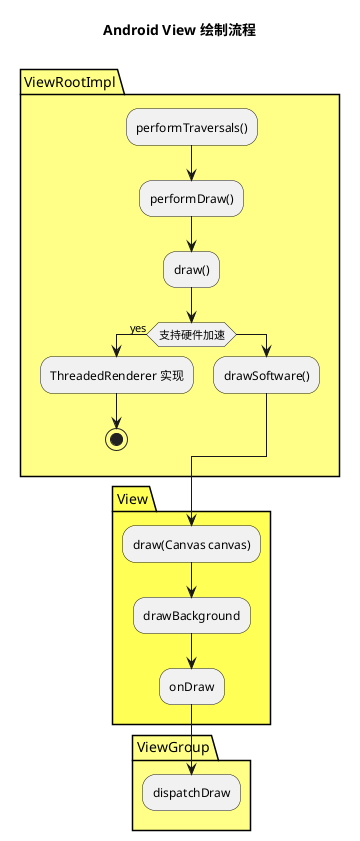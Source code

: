 @startuml

title
Android View 绘制流程

end title

package ViewRootImpl #ff8 {
:performTraversals();
:performDraw();
:draw();
if (支持硬件加速) then (yes)
    :ThreadedRenderer 实现;
    stop
else 
    :drawSoftware();
endif
}

package View #ff5 {
:draw(Canvas canvas);
:drawBackground;
:onDraw;

}

package ViewGroup #ff8 {
:dispatchDraw;
}


@enduml